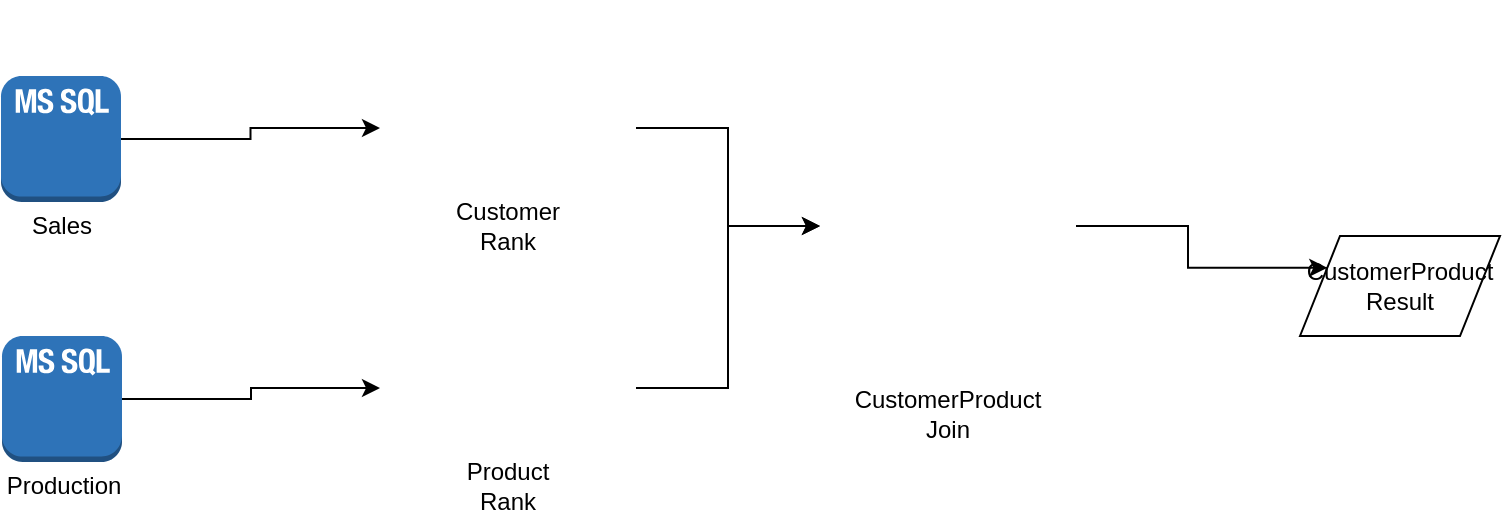 <mxfile version="20.8.13" type="device"><diagram id="Ht1M8jgEwFfnCIfOTk4-" name="Page-1"><mxGraphModel dx="1056" dy="613" grid="1" gridSize="10" guides="1" tooltips="1" connect="1" arrows="1" fold="1" page="1" pageScale="1" pageWidth="1169" pageHeight="827" math="0" shadow="0"><root><mxCell id="0"/><mxCell id="1" parent="0"/><mxCell id="BQg3lLp_bS6BNSspEYtS-12" style="edgeStyle=orthogonalEdgeStyle;rounded=0;orthogonalLoop=1;jettySize=auto;html=1;" edge="1" parent="1" source="BQg3lLp_bS6BNSspEYtS-1" target="BQg3lLp_bS6BNSspEYtS-5"><mxGeometry relative="1" as="geometry"/></mxCell><mxCell id="BQg3lLp_bS6BNSspEYtS-1" value="" style="outlineConnect=0;dashed=0;verticalLabelPosition=bottom;verticalAlign=top;align=center;html=1;shape=mxgraph.aws3.ms_sql_instance_2;fillColor=#2E73B8;gradientColor=none;" vertex="1" parent="1"><mxGeometry x="180.5" y="230" width="60" height="63" as="geometry"/></mxCell><mxCell id="BQg3lLp_bS6BNSspEYtS-2" value="Sales" style="text;html=1;strokeColor=none;fillColor=none;align=center;verticalAlign=middle;whiteSpace=wrap;rounded=0;" vertex="1" parent="1"><mxGeometry x="181" y="290" width="60" height="30" as="geometry"/></mxCell><mxCell id="BQg3lLp_bS6BNSspEYtS-13" style="edgeStyle=orthogonalEdgeStyle;rounded=0;orthogonalLoop=1;jettySize=auto;html=1;" edge="1" parent="1" source="BQg3lLp_bS6BNSspEYtS-3" target="BQg3lLp_bS6BNSspEYtS-7"><mxGeometry relative="1" as="geometry"/></mxCell><mxCell id="BQg3lLp_bS6BNSspEYtS-3" value="" style="outlineConnect=0;dashed=0;verticalLabelPosition=bottom;verticalAlign=top;align=center;html=1;shape=mxgraph.aws3.ms_sql_instance_2;fillColor=#2E73B8;gradientColor=none;" vertex="1" parent="1"><mxGeometry x="181" y="360" width="60" height="63" as="geometry"/></mxCell><mxCell id="BQg3lLp_bS6BNSspEYtS-4" value="Production" style="text;html=1;strokeColor=none;fillColor=none;align=center;verticalAlign=middle;whiteSpace=wrap;rounded=0;" vertex="1" parent="1"><mxGeometry x="181.5" y="420" width="60" height="30" as="geometry"/></mxCell><mxCell id="BQg3lLp_bS6BNSspEYtS-14" style="edgeStyle=orthogonalEdgeStyle;rounded=0;orthogonalLoop=1;jettySize=auto;html=1;" edge="1" parent="1" source="BQg3lLp_bS6BNSspEYtS-5" target="BQg3lLp_bS6BNSspEYtS-9"><mxGeometry relative="1" as="geometry"/></mxCell><mxCell id="BQg3lLp_bS6BNSspEYtS-5" value="" style="shape=image;html=1;verticalAlign=top;verticalLabelPosition=bottom;labelBackgroundColor=#ffffff;imageAspect=0;aspect=fixed;image=https://cdn0.iconfinder.com/data/icons/communication-technology/500/list-128.png" vertex="1" parent="1"><mxGeometry x="370" y="192" width="128" height="128" as="geometry"/></mxCell><mxCell id="BQg3lLp_bS6BNSspEYtS-6" value="Customer Rank" style="text;html=1;strokeColor=none;fillColor=none;align=center;verticalAlign=middle;whiteSpace=wrap;rounded=0;" vertex="1" parent="1"><mxGeometry x="404" y="290" width="60" height="30" as="geometry"/></mxCell><mxCell id="BQg3lLp_bS6BNSspEYtS-15" style="edgeStyle=orthogonalEdgeStyle;rounded=0;orthogonalLoop=1;jettySize=auto;html=1;entryX=0;entryY=0.5;entryDx=0;entryDy=0;" edge="1" parent="1" source="BQg3lLp_bS6BNSspEYtS-7" target="BQg3lLp_bS6BNSspEYtS-9"><mxGeometry relative="1" as="geometry"/></mxCell><mxCell id="BQg3lLp_bS6BNSspEYtS-7" value="" style="shape=image;html=1;verticalAlign=top;verticalLabelPosition=bottom;labelBackgroundColor=#ffffff;imageAspect=0;aspect=fixed;image=https://cdn0.iconfinder.com/data/icons/communication-technology/500/list-128.png" vertex="1" parent="1"><mxGeometry x="370" y="322" width="128" height="128" as="geometry"/></mxCell><mxCell id="BQg3lLp_bS6BNSspEYtS-8" value="Product Rank" style="text;html=1;strokeColor=none;fillColor=none;align=center;verticalAlign=middle;whiteSpace=wrap;rounded=0;" vertex="1" parent="1"><mxGeometry x="404" y="420" width="60" height="30" as="geometry"/></mxCell><mxCell id="BQg3lLp_bS6BNSspEYtS-16" style="edgeStyle=orthogonalEdgeStyle;rounded=0;orthogonalLoop=1;jettySize=auto;html=1;entryX=0;entryY=0.25;entryDx=0;entryDy=0;" edge="1" parent="1" source="BQg3lLp_bS6BNSspEYtS-9" target="BQg3lLp_bS6BNSspEYtS-11"><mxGeometry relative="1" as="geometry"/></mxCell><mxCell id="BQg3lLp_bS6BNSspEYtS-9" value="" style="shape=image;html=1;verticalAlign=top;verticalLabelPosition=bottom;labelBackgroundColor=#ffffff;imageAspect=0;aspect=fixed;image=https://cdn4.iconfinder.com/data/icons/online-marketing-hand-drawn-vol-3/52/person__rank__employee__ranking__user__man__comments-128.png" vertex="1" parent="1"><mxGeometry x="590" y="241" width="128" height="128" as="geometry"/></mxCell><mxCell id="BQg3lLp_bS6BNSspEYtS-10" value="CustomerProduct Join" style="text;html=1;strokeColor=none;fillColor=none;align=center;verticalAlign=middle;whiteSpace=wrap;rounded=0;" vertex="1" parent="1"><mxGeometry x="624" y="384" width="60" height="30" as="geometry"/></mxCell><mxCell id="BQg3lLp_bS6BNSspEYtS-11" value="CustomerProduct Result" style="shape=parallelogram;perimeter=parallelogramPerimeter;whiteSpace=wrap;html=1;dashed=0;" vertex="1" parent="1"><mxGeometry x="830" y="310" width="100" height="50" as="geometry"/></mxCell></root></mxGraphModel></diagram></mxfile>